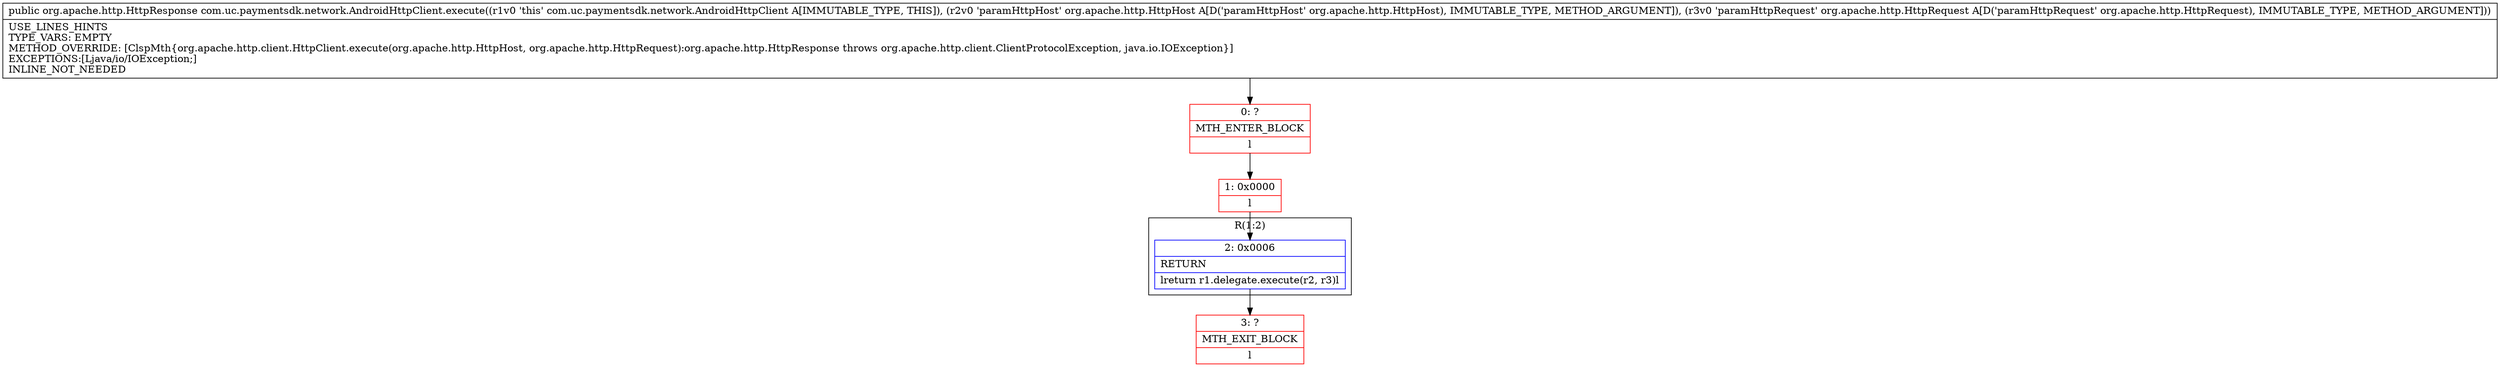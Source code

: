 digraph "CFG forcom.uc.paymentsdk.network.AndroidHttpClient.execute(Lorg\/apache\/http\/HttpHost;Lorg\/apache\/http\/HttpRequest;)Lorg\/apache\/http\/HttpResponse;" {
subgraph cluster_Region_1157557435 {
label = "R(1:2)";
node [shape=record,color=blue];
Node_2 [shape=record,label="{2\:\ 0x0006|RETURN\l|lreturn r1.delegate.execute(r2, r3)l}"];
}
Node_0 [shape=record,color=red,label="{0\:\ ?|MTH_ENTER_BLOCK\l|l}"];
Node_1 [shape=record,color=red,label="{1\:\ 0x0000|l}"];
Node_3 [shape=record,color=red,label="{3\:\ ?|MTH_EXIT_BLOCK\l|l}"];
MethodNode[shape=record,label="{public org.apache.http.HttpResponse com.uc.paymentsdk.network.AndroidHttpClient.execute((r1v0 'this' com.uc.paymentsdk.network.AndroidHttpClient A[IMMUTABLE_TYPE, THIS]), (r2v0 'paramHttpHost' org.apache.http.HttpHost A[D('paramHttpHost' org.apache.http.HttpHost), IMMUTABLE_TYPE, METHOD_ARGUMENT]), (r3v0 'paramHttpRequest' org.apache.http.HttpRequest A[D('paramHttpRequest' org.apache.http.HttpRequest), IMMUTABLE_TYPE, METHOD_ARGUMENT]))  | USE_LINES_HINTS\lTYPE_VARS: EMPTY\lMETHOD_OVERRIDE: [ClspMth\{org.apache.http.client.HttpClient.execute(org.apache.http.HttpHost, org.apache.http.HttpRequest):org.apache.http.HttpResponse throws org.apache.http.client.ClientProtocolException, java.io.IOException\}]\lEXCEPTIONS:[Ljava\/io\/IOException;]\lINLINE_NOT_NEEDED\l}"];
MethodNode -> Node_0;
Node_2 -> Node_3;
Node_0 -> Node_1;
Node_1 -> Node_2;
}

